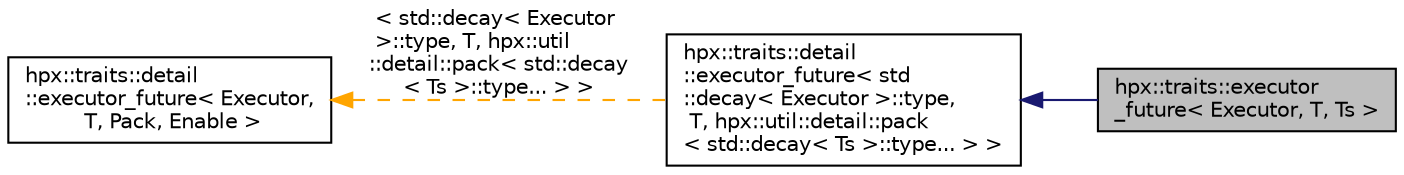digraph "hpx::traits::executor_future&lt; Executor, T, Ts &gt;"
{
  edge [fontname="Helvetica",fontsize="10",labelfontname="Helvetica",labelfontsize="10"];
  node [fontname="Helvetica",fontsize="10",shape=record];
  rankdir="LR";
  Node3 [label="hpx::traits::executor\l_future\< Executor, T, Ts \>",height=0.2,width=0.4,color="black", fillcolor="grey75", style="filled", fontcolor="black"];
  Node4 -> Node3 [dir="back",color="midnightblue",fontsize="10",style="solid",fontname="Helvetica"];
  Node4 [label="hpx::traits::detail\l::executor_future\< std\l::decay\< Executor \>::type,\l T, hpx::util::detail::pack\l\< std::decay\< Ts \>::type... \> \>",height=0.2,width=0.4,color="black", fillcolor="white", style="filled",URL="$d6/da4/structhpx_1_1traits_1_1detail_1_1executor__future.html"];
  Node5 -> Node4 [dir="back",color="orange",fontsize="10",style="dashed",label=" \< std::decay\< Executor\l \>::type, T, hpx::util\l::detail::pack\< std::decay\l\< Ts \>::type... \> \>" ,fontname="Helvetica"];
  Node5 [label="hpx::traits::detail\l::executor_future\< Executor,\l T, Pack, Enable \>",height=0.2,width=0.4,color="black", fillcolor="white", style="filled",URL="$d6/da4/structhpx_1_1traits_1_1detail_1_1executor__future.html"];
}
